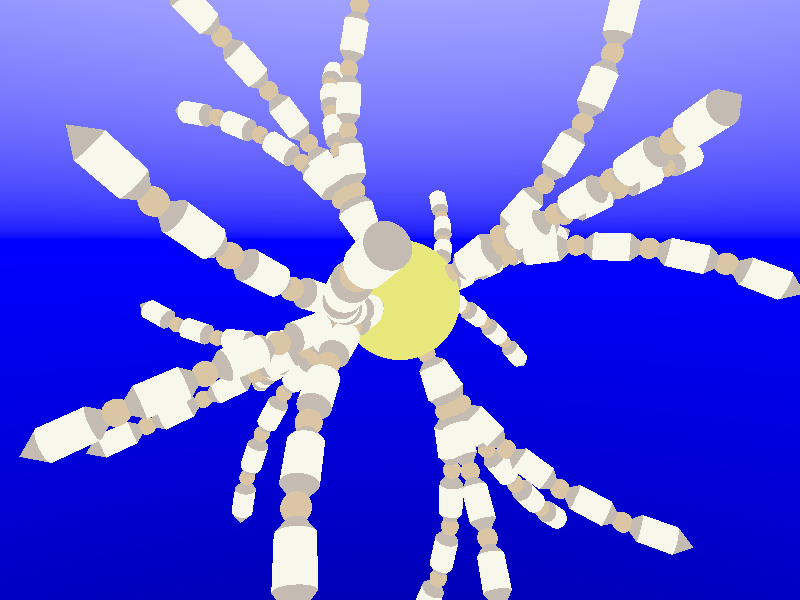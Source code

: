 // ==== Standard POV-Ray Includes ====
#include "colors.inc"	  // Standard Color definitions
#include "textures.inc"	  // Standard Texture definitions
#include "functions.inc"  // internal functions usable in user defined functions

// set a color of the background (sky)
// Create an infinite sphere around scene and allow any pigment on it

sky_sphere {
  pigment {
    gradient y
    color_map { [0.0 color rgb <0,0,0>] [ 0.5 color rgb<0,0,1>] [1.0 color White] }
    scale 2
    translate -1*y
  }
} 
           
                    
// perspective (default) camera
camera {
  location  <0.0, 2.0, -20.0>
  look_at   <0.0, 0.0,  0.0>
  right     x*image_width/image_height
}                 

// create a regular point light source
light_source {
  0*x                  // light's position (translated below)
  color rgb <1,1,1>    // light's color
  translate <-10, 10, -20>
}

light_source {
  0*x                  // light's position (translated below)
  color rgb <1,1,1>    // light's color
  translate <20, 30, 0>
}
     
     
#declare armPart =
union
{
	sphere { <0,0,0> 0.3 
		texture { Tinny_Brass }	
	}
	cone {
  		0,  0.0,
  		y*0.5, 0.4
  		texture { Aluminum }
	}   
	cylinder
	{
		y*0.5, 
		y*1.5,
		0.4
		texture { Soft_Silver }
	}  
	cone {
  		y*1.5, 0.4,
  		y*2.0, 0
  		texture { Aluminum }
	}   	
}     
      
#declare arm =
union
{
#declare joint = <0,0,0>;
#declare step = 0;
#while (step < 6)
	#declare rotation = <0, step * 5,step * 10>;
	object { armPart 
		rotate rotation
		translate joint
	}	
	#declare delta = vrotate(2*y, rotation);
	#declare joint = joint + delta;
	#declare step = step + 1;   // increment our counter
#end       
}
 
      
union
{                    
	#declare xrot = 0;
	#while (xrot < 360)
		#declare xrot = xrot + 90;
		#declare yrot = 0;
		#while (yrot < 360)
			#declare zrot = 0;
			#while (zrot < 360)
		 		object { arm rotate<xrot, yrot, zrot> }
		 		#declare zrot = zrot + 90;
   			#end
			#declare yrot = yrot + 90;		
		#end
	#end
	sphere { <0,0,0> 2	}

	texture { Yellow_Glass }	   
	
	rotate <10,20,30>

}                       

